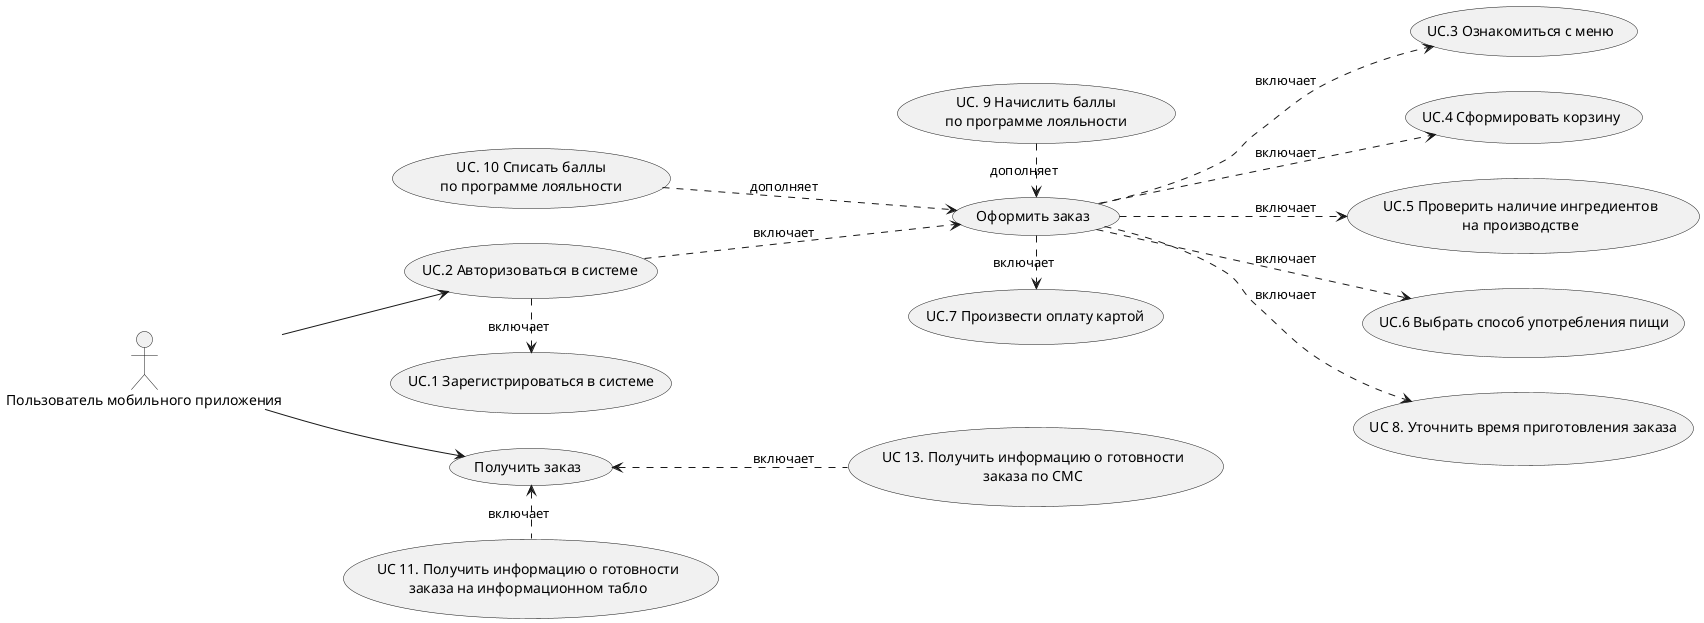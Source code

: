 
@startuml 04_USCASE
left to right direction
actor "Пользователь мобильного приложения" as User

usecase UC0 as "Оформить заказ"
usecase UC1 as "UC.1 Зарегистрироваться в системе"
usecase UC2 as "UC.2 Авторизоваться в системе"
usecase UC3 as "UC.3 Ознакомиться с меню"
usecase UC4 as "UC.4 Сформировать корзину"
usecase UC5 as "UC.5 Проверить наличие ингредиентов 
на производстве"
usecase UC6 as "UC.6 Выбрать способ употребления пищи"
usecase UC7 as "UC.7 Произвести оплату картой"
usecase UC8 as "UC 8. Уточнить время приготовления заказа"
usecase UC9 as "UC. 9 Начислить баллы
по программе лояльности"
usecase UC10 as "UC. 10 Списать баллы 
по программе лояльности"
usecase UC11 as "UC 11. Получить информацию о готовности 
заказа на информационном табло"
usecase UC13 as "UC 13. Получить информацию о готовности 
заказа по СМС"
usecase UC14 as "Получить заказ"
  User--> UC2
  UC2.> UC1 : включает
  UC2 .-> UC0  : включает
  User --> UC14
  UC14 <.  UC11: включает
  UC14 <..  UC13: включает
  UC9 .> UC0 : дополняет
  UC10 ..> UC0 : дополняет
  UC0 ..>  UC3: включает
  UC0 ..>  UC4: включает
  UC0 ..>  UC5: включает
  UC0 ..>  UC6: включает
  UC0 ..>  UC8: включает
  UC0 .>  UC7: включает
@enduml


@startuml 02_USCASE
actor "Работник производства" as Worker
usecase UC30 as "Авторизоваться в системе"
usecase UC31 as "Настройка линий"
usecase UC32 as "Просмотр тех состояния роботов"
usecase UC33 as "Отслеживание ингредиентов и 
отходов на производстве"
usecase UC34 as "Отслеживание 
срока годности ингредиентов на производстве"

Worker--> UC30  
    UC30 ..>  UC31: включает  
    UC31 ..>  UC32: включает   
    UC31 ..>  UC33: включает  
    UC31 ..>  UC34: включает      
@enduml
 
@startuml 01_USCASE   
actor "Менеджер по ассортименту" as ManagerA
usecase UC40 as "Авторизоваться в системе"
usecase UC41 as "Внесение информации по новым позициям в меню"
usecase UC42 as "Изменение цен"
usecase UC43 as "Внесение инф-ии 
по маркетинговым акциям"
usecase UC44 as "Настройка
комплексных предложений"
usecase UC45 as "Настройка
технологических карт"

ManagerA--> UC40  
    UC40 ..>  UC41: включает  
    UC41 ..>  UC42: включает   
    UC41 ..>  UC43: включает  
    UC41 ..>  UC44: включает 
    UC41 ..>  UC45: включает 
@enduml 

@startuml 03_USCASE
actor "Менеджера на гостеприимстве" as Manager
usecase UC20 as "Авторизоваться в системе"
usecase UC21 as "Оформить отказ от покупки"  
usecase UC22 as "Возврат наличных" 
usecase UC23 as "Возврат безналичный" 
usecase UC24 as "Отслеживание информации 
о сбоях и ошибках"  
  
Manager--> UC20  
    UC20 ..>  UC21: включает  
    UC20 ..>  UC24: включает   
    UC21 <.. UC22 : дополняет
    UC21 <. UC23 : дополняет    
@enduml    